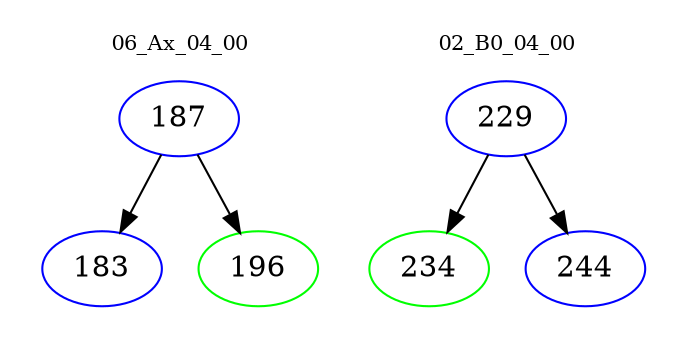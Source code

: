 digraph{
subgraph cluster_0 {
color = white
label = "06_Ax_04_00";
fontsize=10;
T0_187 [label="187", color="blue"]
T0_187 -> T0_183 [color="black"]
T0_183 [label="183", color="blue"]
T0_187 -> T0_196 [color="black"]
T0_196 [label="196", color="green"]
}
subgraph cluster_1 {
color = white
label = "02_B0_04_00";
fontsize=10;
T1_229 [label="229", color="blue"]
T1_229 -> T1_234 [color="black"]
T1_234 [label="234", color="green"]
T1_229 -> T1_244 [color="black"]
T1_244 [label="244", color="blue"]
}
}
